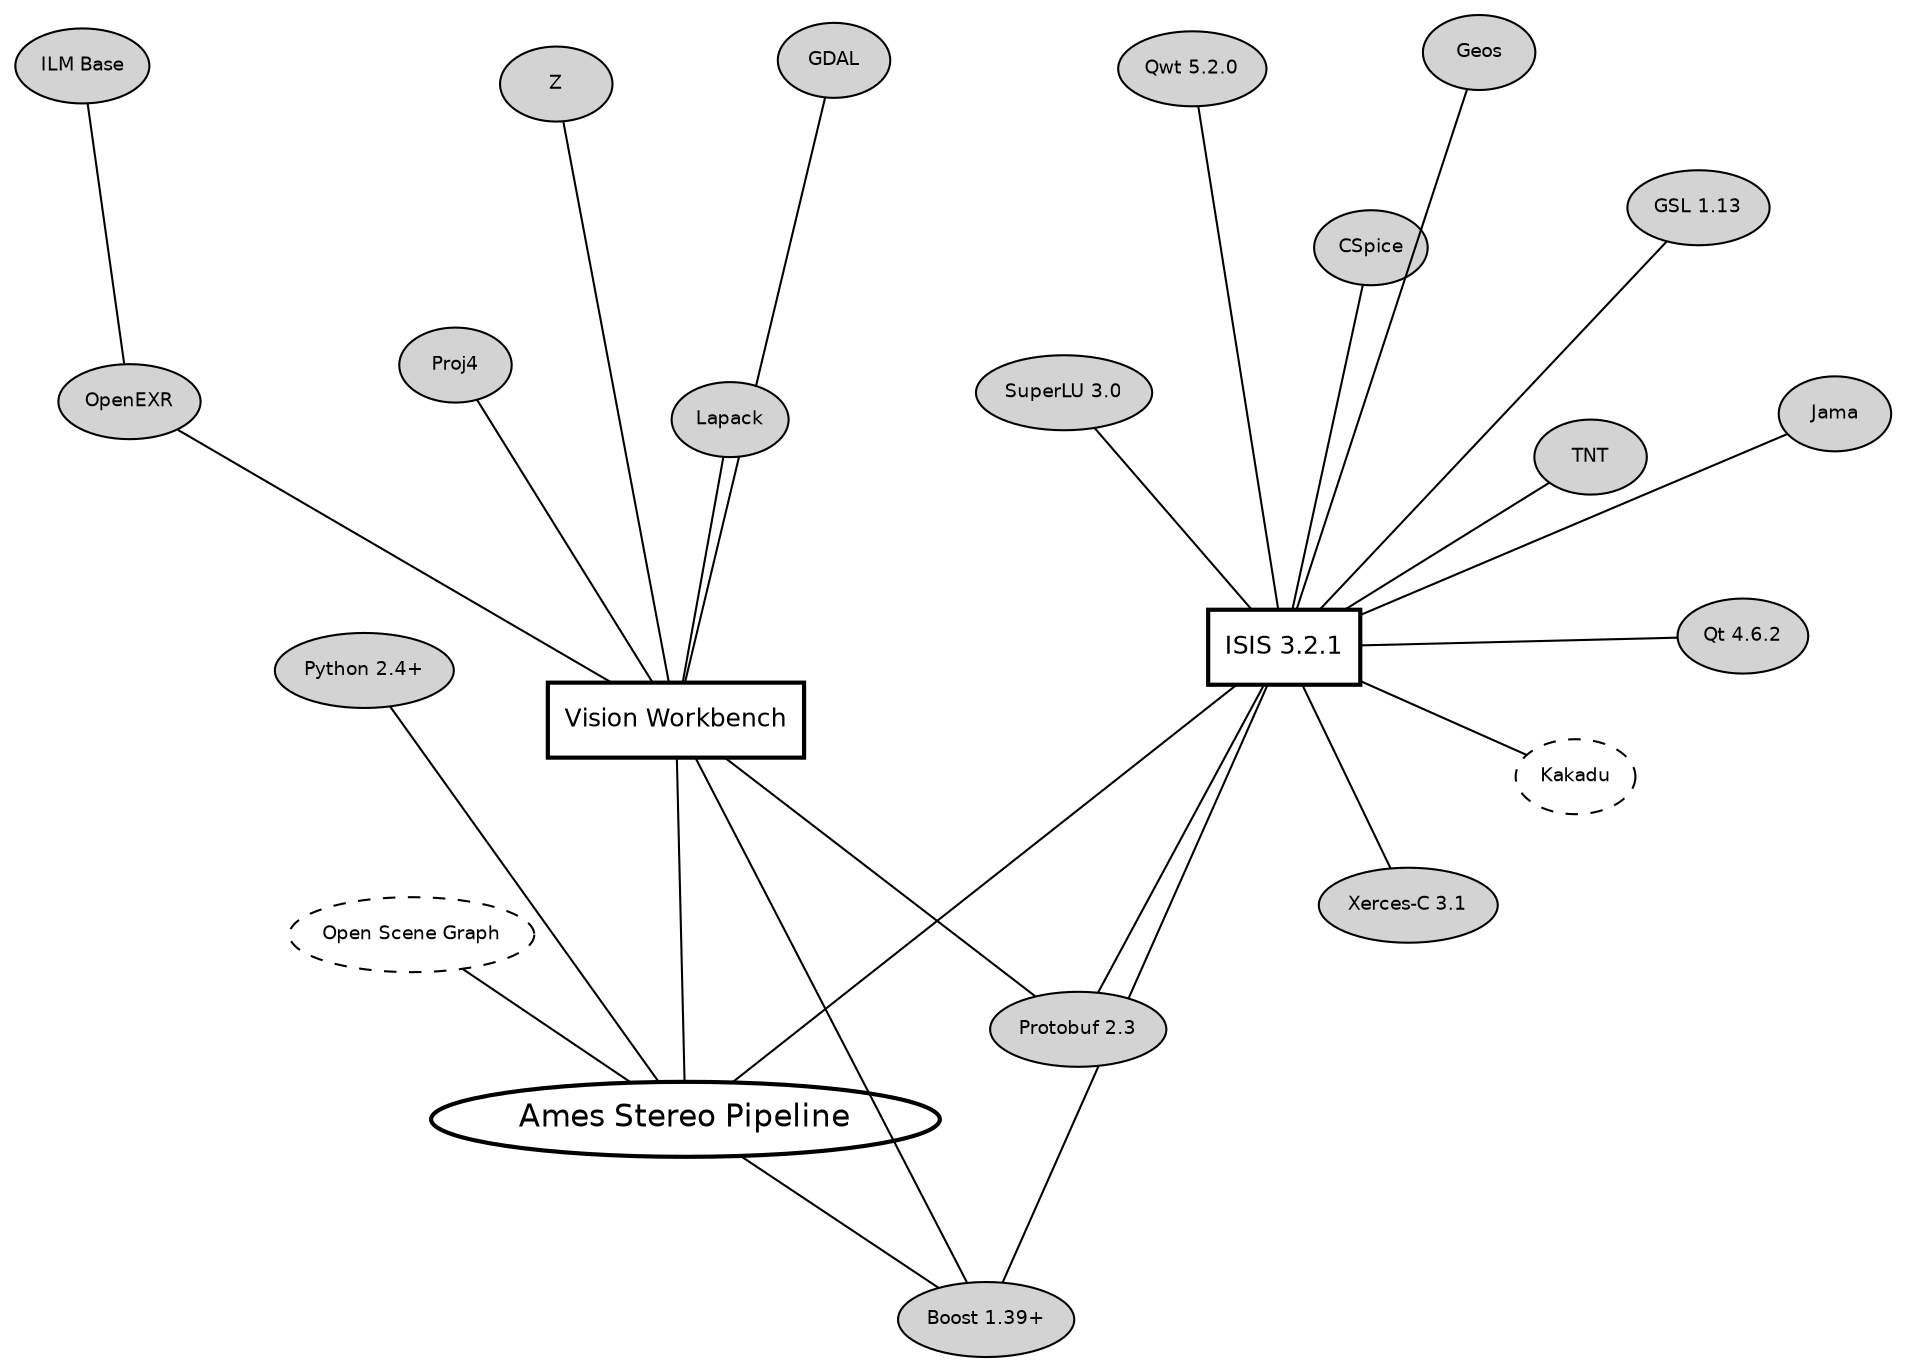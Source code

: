 graph g {

layout="sfdp";
//maxiter=1000000000;
//overlap=false;
mode="KK";
//defaultdist=5;
//normalize=true;
//Damping=0.6;
pad=0.1;
K=1.5


node [fontname="Helvetica"];
// ASP
node [fontsize=15,shape=ellipse,style=bold];
"Ames Stereo Pipeline";
// Important Nodes
node [fontsize=12,shape=box,style=bold];
"Vision Workbench"; "ISIS 3.2.1";
// Minor Nodes
node [fontsize=9,shape=ellipse,style=filled];
"GDAL"; "OpenEXR"; "Lapack"; "Boost 1.39+";"Qt 4.6.2";
"Jama"; "TNT"; "GSL 1.13"; "Proj4";
"SuperLU 3.0"; "CSpice"; "Qwt 5.2.0"; "Geos"; "Z";
"Xerces-C 3.1"; "ILM Base"; "Protobuf 2.3"; "Python 2.4+";

// Optional Nodes
node [fontsize=9,style=dashed]; "Open Scene Graph";
"Kakadu";


"Vision Workbench" -- "Ames Stereo Pipeline"
"Open Scene Graph" -- "Ames Stereo Pipeline"
"ISIS 3.2.1" -- "Ames Stereo Pipeline"
"Boost 1.39+" -- "Ames Stereo Pipeline"
"Python 2.4+" -- "Ames Stereo Pipeline"

"GDAL" -- "Vision Workbench"
"OpenEXR" -- "Vision Workbench";
"ILM Base" -- "OpenEXR";
"Lapack" -- "Vision Workbench";
"Boost 1.39+" -- "Vision Workbench";
"Proj4" -- "Vision Workbench";
"Z" -- "Vision Workbench";
"Protobuf 2.3" -- "Vision Workbench";

"Qt 4.6.2" -- "ISIS 3.2.1";
"Jama" -- "ISIS 3.2.1";
"Boost 1.39+" -- "ISIS 3.2.1";
"TNT" -- "ISIS 3.2.1";
"GSL 1.13" -- "ISIS 3.2.1";
"SuperLU 3.0" -- "ISIS 3.2.1";
"CSpice" -- "ISIS 3.2.1";
"Qwt 5.2.0" -- "ISIS 3.2.1";
"Xerces-C 3.1" -- "ISIS 3.2.1";
"Kakadu" -- "ISIS 3.2.1";
"Geos" -- "ISIS 3.2.1";
"Protobuf 2.3" -- "ISIS 3.2.1";

}
